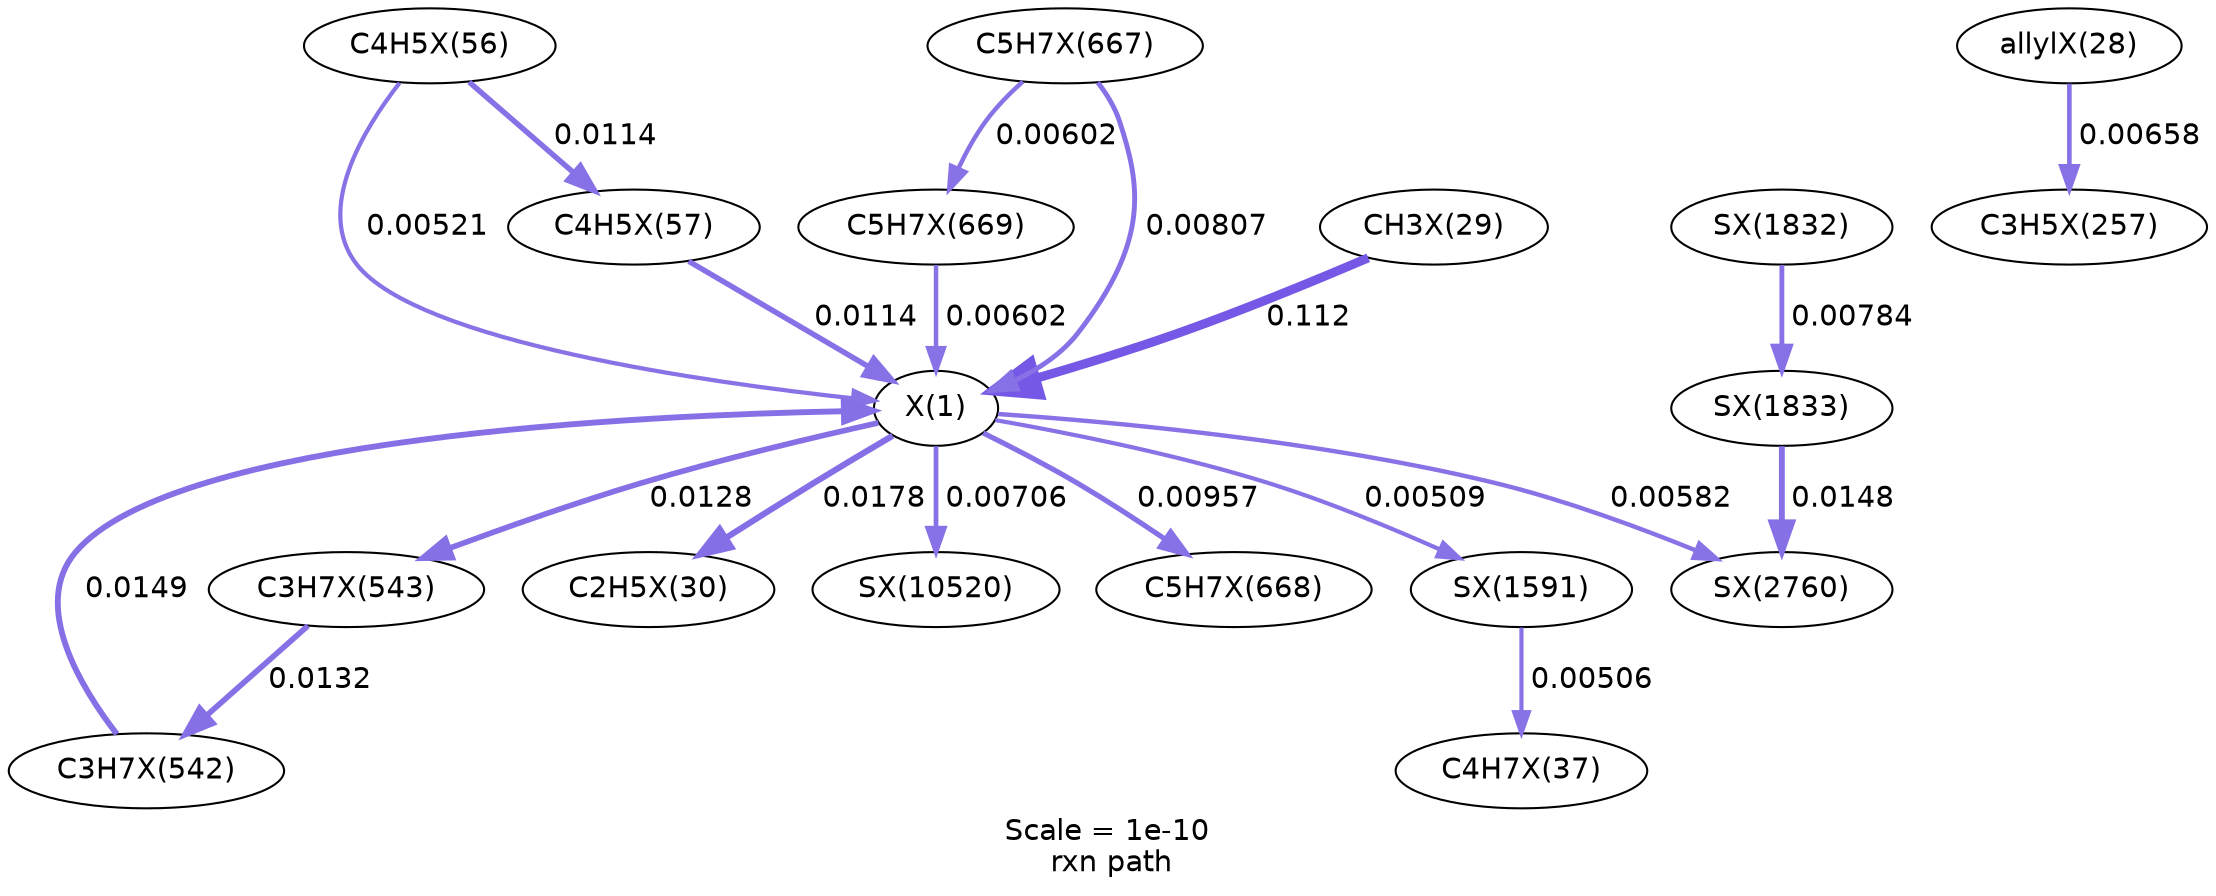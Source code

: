 digraph reaction_paths {
center=1;
s92 -> s74[fontname="Helvetica", style="setlinewidth(2.03)", arrowsize=1.02, color="0.7, 0.505, 0.9"
, label=" 0.00521"];
s93 -> s74[fontname="Helvetica", style="setlinewidth(2.62)", arrowsize=1.31, color="0.7, 0.511, 0.9"
, label=" 0.0114"];
s78 -> s74[fontname="Helvetica", style="setlinewidth(4.35)", arrowsize=2.17, color="0.7, 0.612, 0.9"
, label=" 0.112"];
s152 -> s74[fontname="Helvetica", style="setlinewidth(2.14)", arrowsize=1.07, color="0.7, 0.506, 0.9"
, label=" 0.00602"];
s150 -> s74[fontname="Helvetica", style="setlinewidth(2.36)", arrowsize=1.18, color="0.7, 0.508, 0.9"
, label=" 0.00807"];
s74 -> s79[fontname="Helvetica", style="setlinewidth(2.96)", arrowsize=1.48, color="0.7, 0.518, 0.9"
, label=" 0.0178"];
s74 -> s151[fontname="Helvetica", style="setlinewidth(2.49)", arrowsize=1.25, color="0.7, 0.51, 0.9"
, label=" 0.00957"];
s74 -> s137[fontname="Helvetica", style="setlinewidth(2.71)", arrowsize=1.35, color="0.7, 0.513, 0.9"
, label=" 0.0128"];
s74 -> s182[fontname="Helvetica", style="setlinewidth(2.01)", arrowsize=1.01, color="0.7, 0.505, 0.9"
, label=" 0.00509"];
s74 -> s214[fontname="Helvetica", style="setlinewidth(2.12)", arrowsize=1.06, color="0.7, 0.506, 0.9"
, label=" 0.00582"];
s136 -> s74[fontname="Helvetica", style="setlinewidth(2.83)", arrowsize=1.41, color="0.7, 0.515, 0.9"
, label=" 0.0149"];
s74 -> s289[fontname="Helvetica", style="setlinewidth(2.26)", arrowsize=1.13, color="0.7, 0.507, 0.9"
, label=" 0.00706"];
s92 -> s93[fontname="Helvetica", style="setlinewidth(2.62)", arrowsize=1.31, color="0.7, 0.511, 0.9"
, label=" 0.0114"];
s77 -> s116[fontname="Helvetica", style="setlinewidth(2.21)", arrowsize=1.1, color="0.7, 0.507, 0.9"
, label=" 0.00658"];
s150 -> s152[fontname="Helvetica", style="setlinewidth(2.14)", arrowsize=1.07, color="0.7, 0.506, 0.9"
, label=" 0.00602"];
s137 -> s136[fontname="Helvetica", style="setlinewidth(2.73)", arrowsize=1.37, color="0.7, 0.513, 0.9"
, label=" 0.0132"];
s182 -> s86[fontname="Helvetica", style="setlinewidth(2.01)", arrowsize=1, color="0.7, 0.505, 0.9"
, label=" 0.00506"];
s190 -> s214[fontname="Helvetica", style="setlinewidth(2.82)", arrowsize=1.41, color="0.7, 0.515, 0.9"
, label=" 0.0148"];
s189 -> s190[fontname="Helvetica", style="setlinewidth(2.34)", arrowsize=1.17, color="0.7, 0.508, 0.9"
, label=" 0.00784"];
s74 [ fontname="Helvetica", label="X(1)"];
s77 [ fontname="Helvetica", label="allylX(28)"];
s78 [ fontname="Helvetica", label="CH3X(29)"];
s79 [ fontname="Helvetica", label="C2H5X(30)"];
s86 [ fontname="Helvetica", label="C4H7X(37)"];
s92 [ fontname="Helvetica", label="C4H5X(56)"];
s93 [ fontname="Helvetica", label="C4H5X(57)"];
s116 [ fontname="Helvetica", label="C3H5X(257)"];
s136 [ fontname="Helvetica", label="C3H7X(542)"];
s137 [ fontname="Helvetica", label="C3H7X(543)"];
s150 [ fontname="Helvetica", label="C5H7X(667)"];
s151 [ fontname="Helvetica", label="C5H7X(668)"];
s152 [ fontname="Helvetica", label="C5H7X(669)"];
s182 [ fontname="Helvetica", label="SX(1591)"];
s189 [ fontname="Helvetica", label="SX(1832)"];
s190 [ fontname="Helvetica", label="SX(1833)"];
s214 [ fontname="Helvetica", label="SX(2760)"];
s289 [ fontname="Helvetica", label="SX(10520)"];
 label = "Scale = 1e-10\l rxn path";
 fontname = "Helvetica";
}

